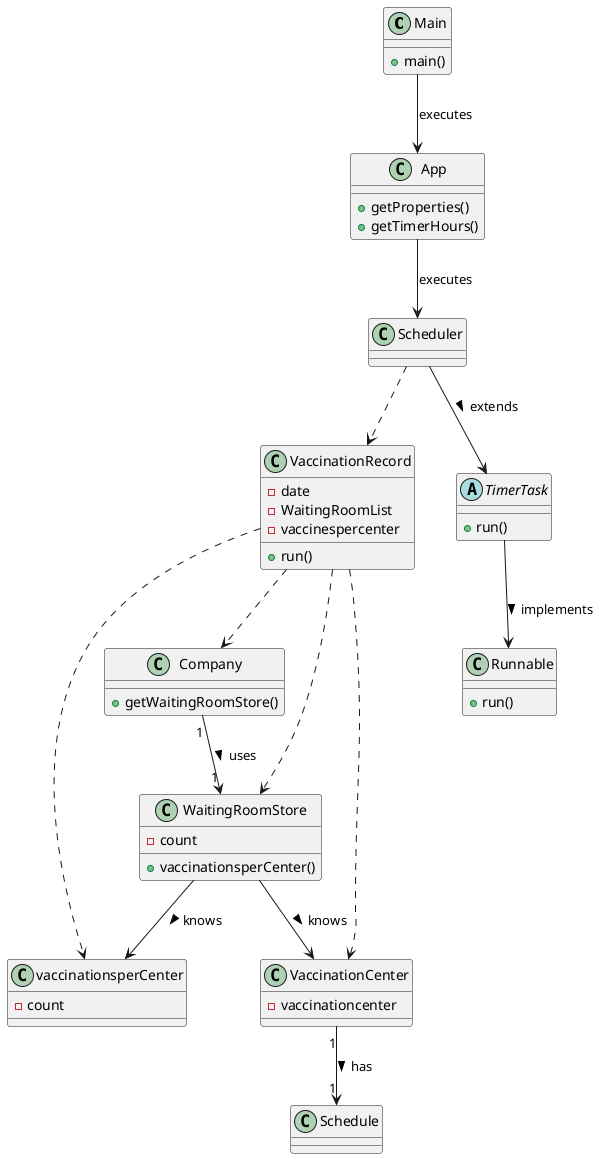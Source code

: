 @startuml


class Main{
+main()
}

class App{
+getProperties()
+getTimerHours()
}

class VaccinationRecord{
-date
-WaitingRoomList
-vaccinespercenter
+run()
}

class Scheduler{

}


abstract class TimerTask{
+run()
}

class Runnable{
+run()
}

class Company{
+getWaitingRoomStore()
}

class WaitingRoomStore{
-count
+vaccinationsperCenter()
}

class vaccinationsperCenter{
-count
}

class VaccinationCenter{
-vaccinationcenter
}





Main --> App : executes
App --> Scheduler : executes
Scheduler ..> VaccinationRecord
VaccinationRecord ..> Company
Company "1" --> "1" WaitingRoomStore : uses >
WaitingRoomStore --> VaccinationCenter : knows >
VaccinationCenter "1" --> "1" Schedule : has >
WaitingRoomStore --> vaccinationsperCenter : knows >
VaccinationRecord ..> vaccinationsperCenter
VaccinationRecord ..> WaitingRoomStore
VaccinationRecord ..> VaccinationCenter
TimerTask --> Runnable : implements >
Scheduler --> TimerTask : extends >
@enduml